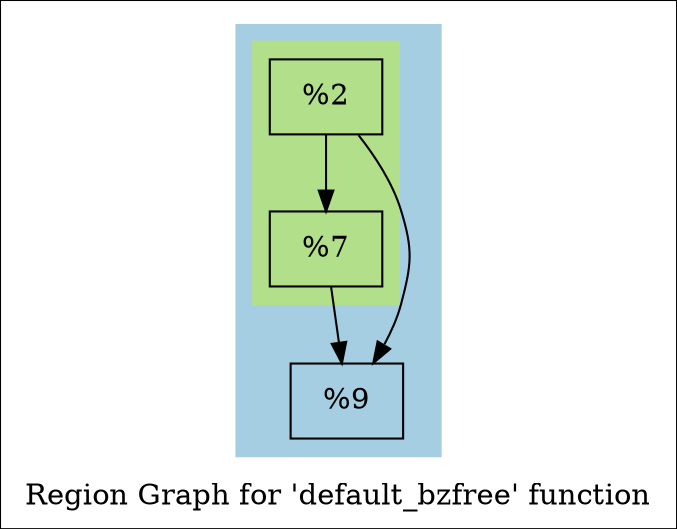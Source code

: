 digraph "Region Graph for 'default_bzfree' function" {
	label="Region Graph for 'default_bzfree' function";

	Node0x13489e0 [shape=record,label="{%2}"];
	Node0x13489e0 -> Node0x129a330;
	Node0x13489e0 -> Node0x13d4a70;
	Node0x129a330 [shape=record,label="{%7}"];
	Node0x129a330 -> Node0x13d4a70;
	Node0x13d4a70 [shape=record,label="{%9}"];
	colorscheme = "paired12"
        subgraph cluster_0x145b610 {
          label = "";
          style = filled;
          color = 1
          subgraph cluster_0x1483250 {
            label = "";
            style = filled;
            color = 3
            Node0x13489e0;
            Node0x129a330;
          }
          Node0x13d4a70;
        }
}
